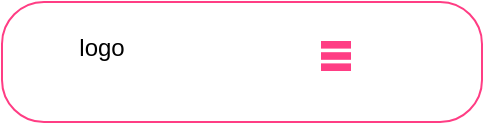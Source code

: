 <mxfile version="13.1.3" type="github"><diagram id="THPSRGsQop3PX9e4Uymi" name="Page-1"><mxGraphModel dx="771" dy="482" grid="1" gridSize="10" guides="1" tooltips="1" connect="1" arrows="1" fold="1" page="1" pageScale="1" pageWidth="827" pageHeight="1169" math="0" shadow="0"><root><mxCell id="0"/><mxCell id="1" parent="0"/><mxCell id="SKLjpIydk1iUgqQTPu1M-3" value="" style="rounded=1;whiteSpace=wrap;html=1;strokeColor=#FF3D84;arcSize=35;" vertex="1" parent="1"><mxGeometry x="30" y="40" width="240" height="60" as="geometry"/></mxCell><mxCell id="SKLjpIydk1iUgqQTPu1M-5" value="&lt;br&gt;logo&lt;br&gt;&lt;br&gt;&lt;br&gt;" style="text;html=1;strokeColor=none;fillColor=none;align=center;verticalAlign=middle;whiteSpace=wrap;rounded=0;" vertex="1" parent="1"><mxGeometry x="60" y="60" width="40" height="20" as="geometry"/></mxCell><mxCell id="SKLjpIydk1iUgqQTPu1M-6" value="" style="shape=parallelMarker;direction=south;html=1;outlineConnect=0;strokeColor=#FF3D84;" vertex="1" parent="1"><mxGeometry x="190" y="60" width="14" height="14" as="geometry"/></mxCell></root></mxGraphModel></diagram></mxfile>